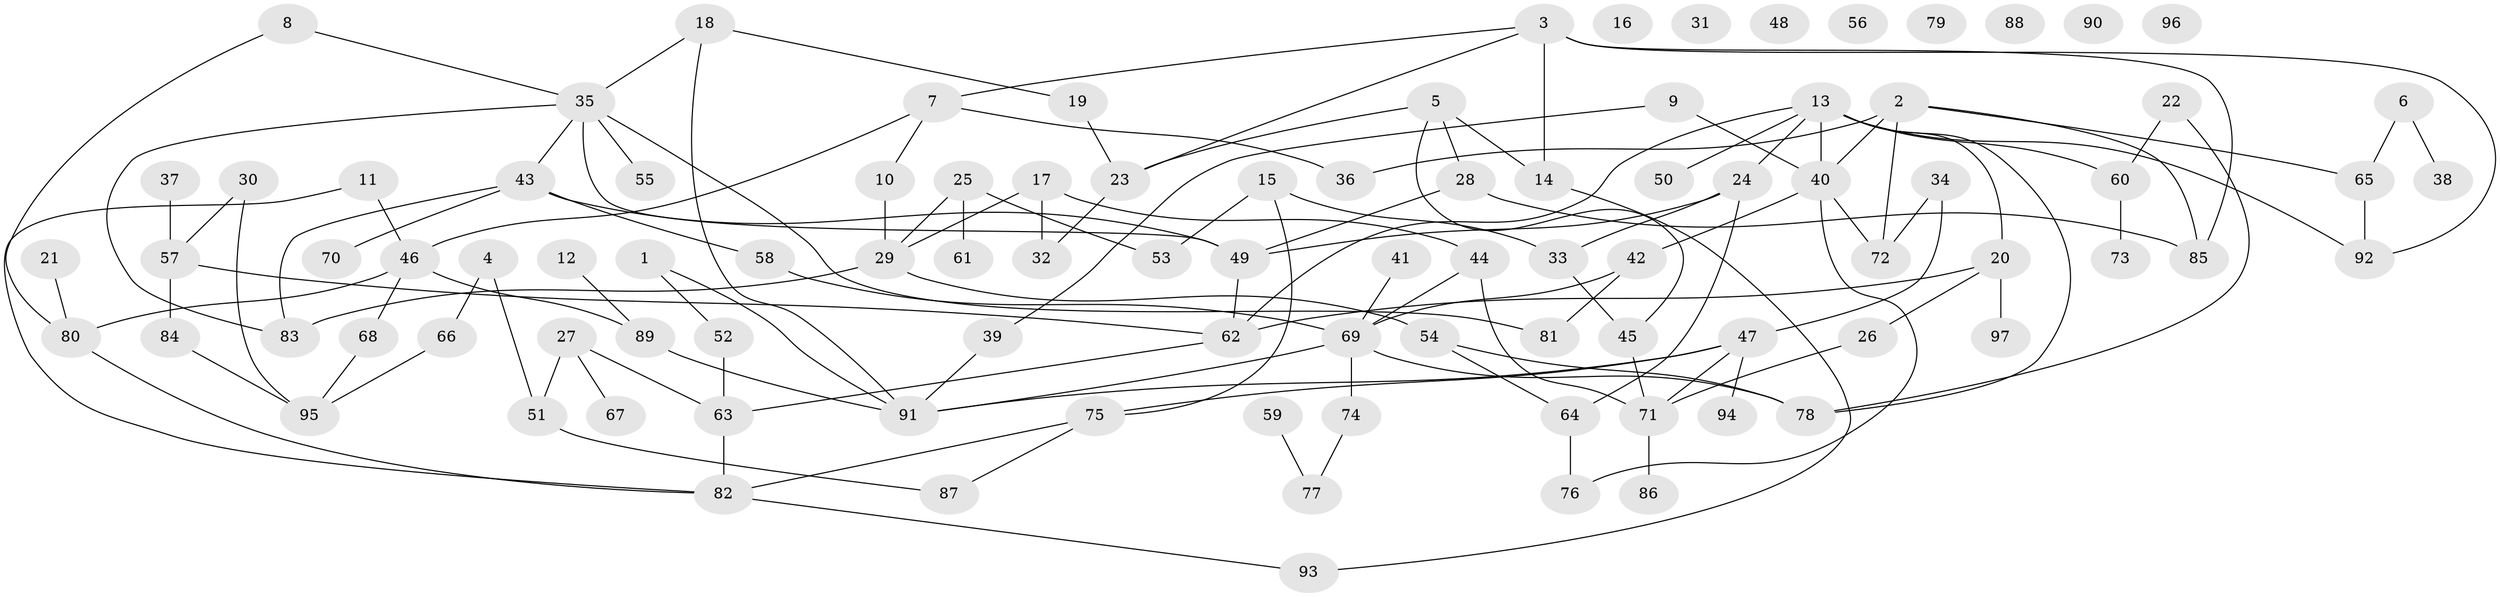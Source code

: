 // Generated by graph-tools (version 1.1) at 2025/33/03/09/25 02:33:55]
// undirected, 97 vertices, 130 edges
graph export_dot {
graph [start="1"]
  node [color=gray90,style=filled];
  1;
  2;
  3;
  4;
  5;
  6;
  7;
  8;
  9;
  10;
  11;
  12;
  13;
  14;
  15;
  16;
  17;
  18;
  19;
  20;
  21;
  22;
  23;
  24;
  25;
  26;
  27;
  28;
  29;
  30;
  31;
  32;
  33;
  34;
  35;
  36;
  37;
  38;
  39;
  40;
  41;
  42;
  43;
  44;
  45;
  46;
  47;
  48;
  49;
  50;
  51;
  52;
  53;
  54;
  55;
  56;
  57;
  58;
  59;
  60;
  61;
  62;
  63;
  64;
  65;
  66;
  67;
  68;
  69;
  70;
  71;
  72;
  73;
  74;
  75;
  76;
  77;
  78;
  79;
  80;
  81;
  82;
  83;
  84;
  85;
  86;
  87;
  88;
  89;
  90;
  91;
  92;
  93;
  94;
  95;
  96;
  97;
  1 -- 52;
  1 -- 91;
  2 -- 36;
  2 -- 40;
  2 -- 65;
  2 -- 72;
  2 -- 85;
  3 -- 7;
  3 -- 14;
  3 -- 23;
  3 -- 85;
  3 -- 92;
  4 -- 51;
  4 -- 66;
  5 -- 14;
  5 -- 23;
  5 -- 28;
  5 -- 45;
  6 -- 38;
  6 -- 65;
  7 -- 10;
  7 -- 36;
  7 -- 46;
  8 -- 35;
  8 -- 80;
  9 -- 39;
  9 -- 40;
  10 -- 29;
  11 -- 46;
  11 -- 82;
  12 -- 89;
  13 -- 20;
  13 -- 24;
  13 -- 40;
  13 -- 50;
  13 -- 60;
  13 -- 62;
  13 -- 78;
  13 -- 92;
  14 -- 93;
  15 -- 33;
  15 -- 53;
  15 -- 75;
  17 -- 29;
  17 -- 32;
  17 -- 44;
  18 -- 19;
  18 -- 35;
  18 -- 91;
  19 -- 23;
  20 -- 26;
  20 -- 62;
  20 -- 97;
  21 -- 80;
  22 -- 60;
  22 -- 78;
  23 -- 32;
  24 -- 33;
  24 -- 49;
  24 -- 64;
  25 -- 29;
  25 -- 53;
  25 -- 61;
  26 -- 71;
  27 -- 51;
  27 -- 63;
  27 -- 67;
  28 -- 49;
  28 -- 85;
  29 -- 54;
  29 -- 83;
  30 -- 57;
  30 -- 95;
  33 -- 45;
  34 -- 47;
  34 -- 72;
  35 -- 43;
  35 -- 49;
  35 -- 55;
  35 -- 81;
  35 -- 83;
  37 -- 57;
  39 -- 91;
  40 -- 42;
  40 -- 72;
  40 -- 76;
  41 -- 69;
  42 -- 69;
  42 -- 81;
  43 -- 49;
  43 -- 58;
  43 -- 70;
  43 -- 83;
  44 -- 69;
  44 -- 71;
  45 -- 71;
  46 -- 68;
  46 -- 80;
  46 -- 89;
  47 -- 71;
  47 -- 75;
  47 -- 91;
  47 -- 94;
  49 -- 62;
  51 -- 87;
  52 -- 63;
  54 -- 64;
  54 -- 78;
  57 -- 62;
  57 -- 84;
  58 -- 69;
  59 -- 77;
  60 -- 73;
  62 -- 63;
  63 -- 82;
  64 -- 76;
  65 -- 92;
  66 -- 95;
  68 -- 95;
  69 -- 74;
  69 -- 78;
  69 -- 91;
  71 -- 86;
  74 -- 77;
  75 -- 82;
  75 -- 87;
  80 -- 82;
  82 -- 93;
  84 -- 95;
  89 -- 91;
}
